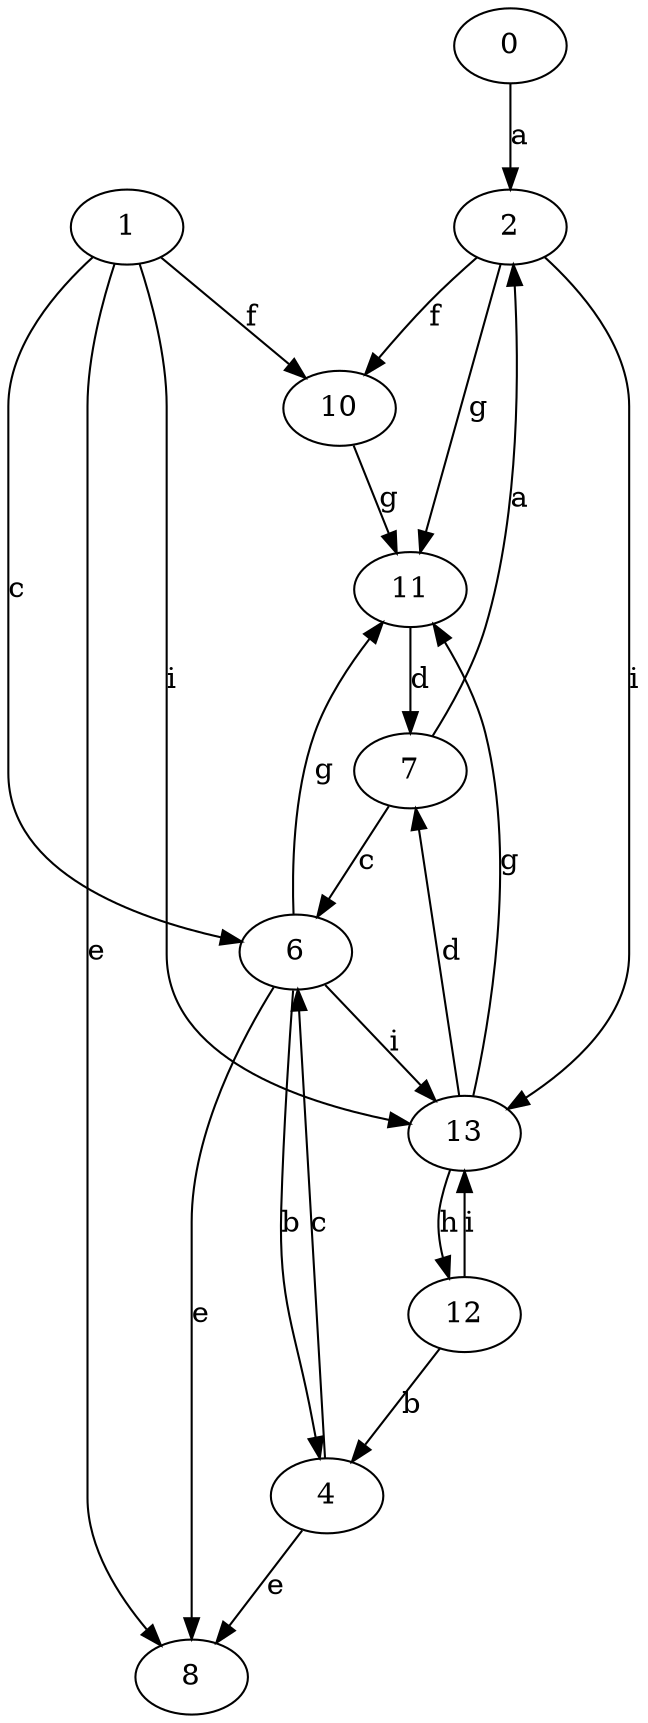 strict digraph  {
0;
1;
2;
4;
6;
7;
8;
10;
11;
12;
13;
0 -> 2  [label=a];
1 -> 6  [label=c];
1 -> 8  [label=e];
1 -> 10  [label=f];
1 -> 13  [label=i];
2 -> 10  [label=f];
2 -> 11  [label=g];
2 -> 13  [label=i];
4 -> 6  [label=c];
4 -> 8  [label=e];
6 -> 4  [label=b];
6 -> 8  [label=e];
6 -> 11  [label=g];
6 -> 13  [label=i];
7 -> 2  [label=a];
7 -> 6  [label=c];
10 -> 11  [label=g];
11 -> 7  [label=d];
12 -> 4  [label=b];
12 -> 13  [label=i];
13 -> 7  [label=d];
13 -> 11  [label=g];
13 -> 12  [label=h];
}
